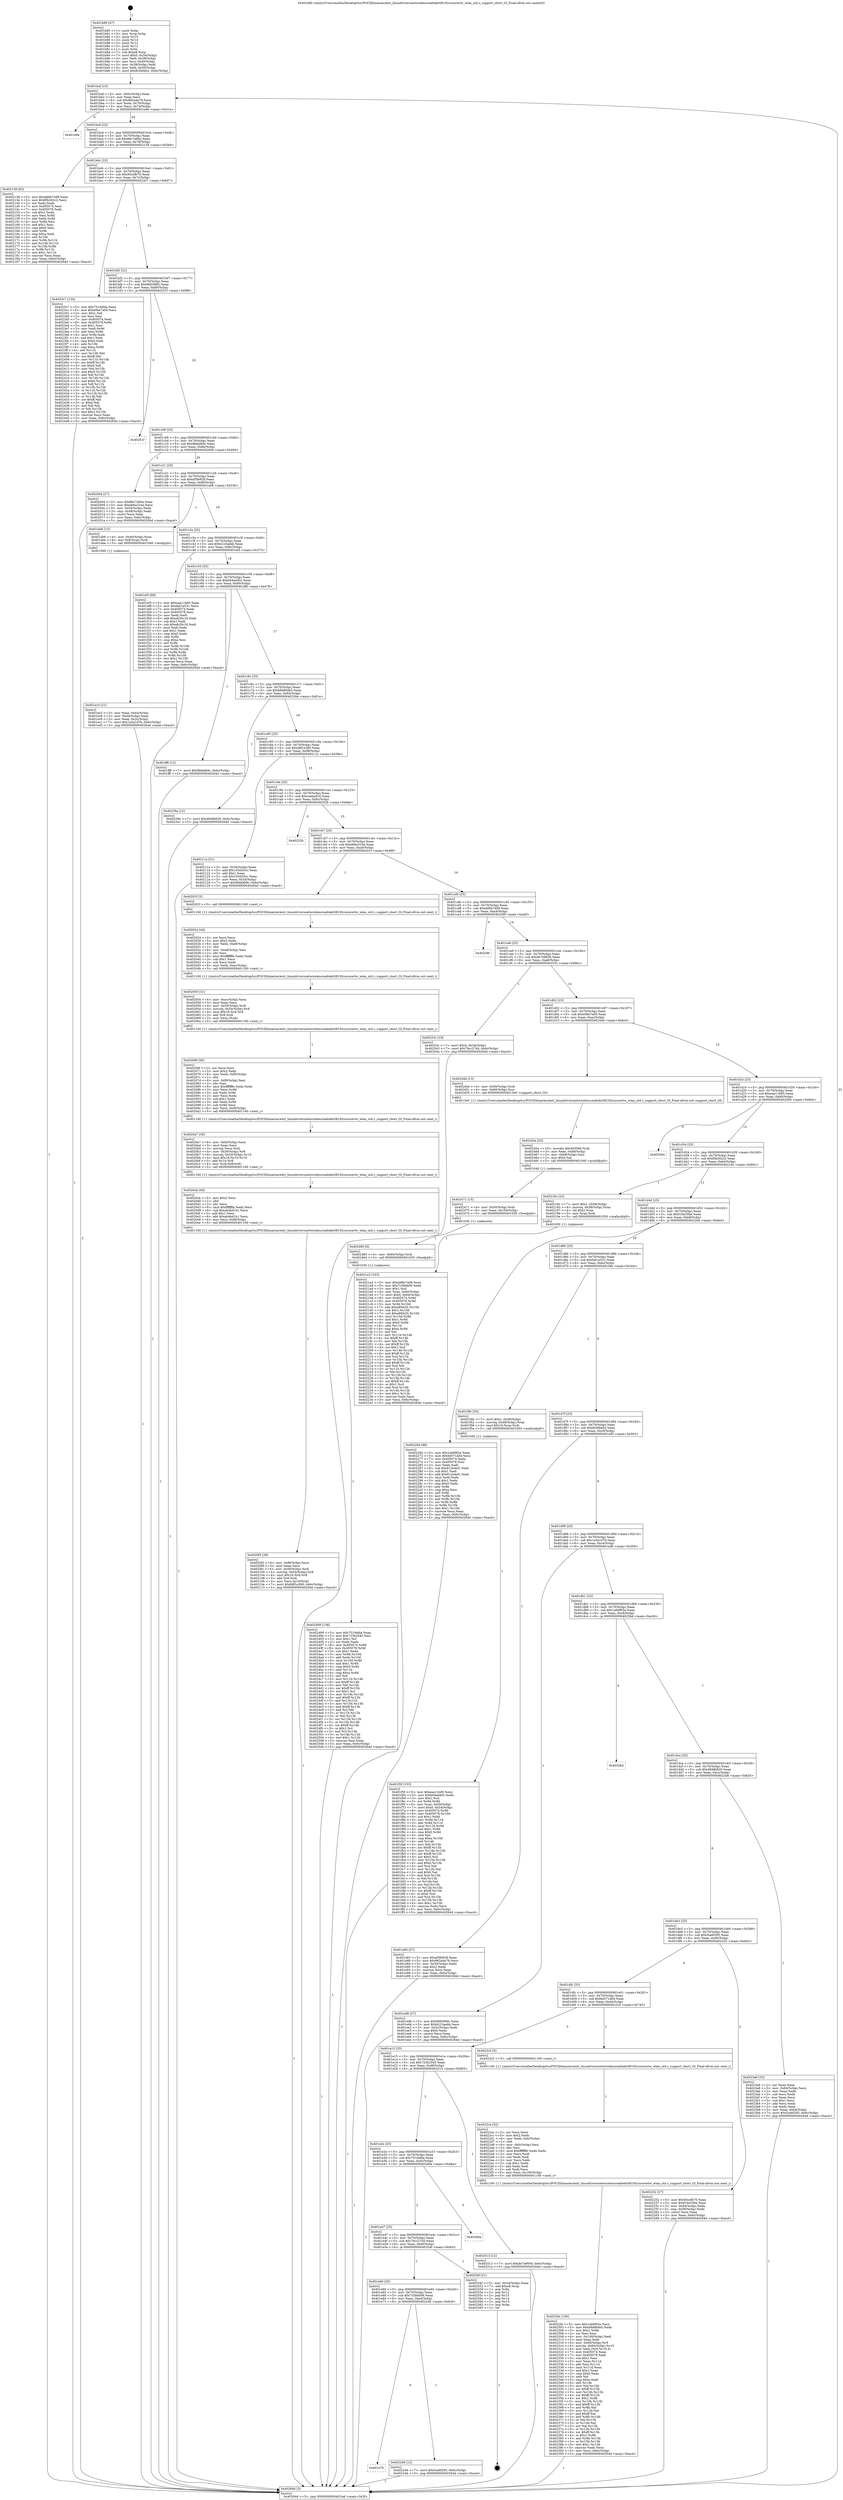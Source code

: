 digraph "0x401b80" {
  label = "0x401b80 (/mnt/c/Users/mathe/Desktop/tcc/POCII/binaries/extr_linuxdriversnetwirelessrealtekrtl8192cucorertw_wlan_util.c_support_short_GI_Final-ollvm.out::main(0))"
  labelloc = "t"
  node[shape=record]

  Entry [label="",width=0.3,height=0.3,shape=circle,fillcolor=black,style=filled]
  "0x401baf" [label="{
     0x401baf [23]\l
     | [instrs]\l
     &nbsp;&nbsp;0x401baf \<+3\>: mov -0x6c(%rbp),%eax\l
     &nbsp;&nbsp;0x401bb2 \<+2\>: mov %eax,%ecx\l
     &nbsp;&nbsp;0x401bb4 \<+6\>: sub $0x862a4a79,%ecx\l
     &nbsp;&nbsp;0x401bba \<+3\>: mov %eax,-0x70(%rbp)\l
     &nbsp;&nbsp;0x401bbd \<+3\>: mov %ecx,-0x74(%rbp)\l
     &nbsp;&nbsp;0x401bc0 \<+6\>: je 0000000000401e9e \<main+0x31e\>\l
  }"]
  "0x401e9e" [label="{
     0x401e9e\l
  }", style=dashed]
  "0x401bc6" [label="{
     0x401bc6 [22]\l
     | [instrs]\l
     &nbsp;&nbsp;0x401bc6 \<+5\>: jmp 0000000000401bcb \<main+0x4b\>\l
     &nbsp;&nbsp;0x401bcb \<+3\>: mov -0x70(%rbp),%eax\l
     &nbsp;&nbsp;0x401bce \<+5\>: sub $0x86c7a90a,%eax\l
     &nbsp;&nbsp;0x401bd3 \<+3\>: mov %eax,-0x78(%rbp)\l
     &nbsp;&nbsp;0x401bd6 \<+6\>: je 0000000000402139 \<main+0x5b9\>\l
  }"]
  Exit [label="",width=0.3,height=0.3,shape=circle,fillcolor=black,style=filled,peripheries=2]
  "0x402139" [label="{
     0x402139 [83]\l
     | [instrs]\l
     &nbsp;&nbsp;0x402139 \<+5\>: mov $0xdd9b74d9,%eax\l
     &nbsp;&nbsp;0x40213e \<+5\>: mov $0xf0b262c2,%ecx\l
     &nbsp;&nbsp;0x402143 \<+2\>: xor %edx,%edx\l
     &nbsp;&nbsp;0x402145 \<+7\>: mov 0x405074,%esi\l
     &nbsp;&nbsp;0x40214c \<+7\>: mov 0x405078,%edi\l
     &nbsp;&nbsp;0x402153 \<+3\>: sub $0x1,%edx\l
     &nbsp;&nbsp;0x402156 \<+3\>: mov %esi,%r8d\l
     &nbsp;&nbsp;0x402159 \<+3\>: add %edx,%r8d\l
     &nbsp;&nbsp;0x40215c \<+4\>: imul %r8d,%esi\l
     &nbsp;&nbsp;0x402160 \<+3\>: and $0x1,%esi\l
     &nbsp;&nbsp;0x402163 \<+3\>: cmp $0x0,%esi\l
     &nbsp;&nbsp;0x402166 \<+4\>: sete %r9b\l
     &nbsp;&nbsp;0x40216a \<+3\>: cmp $0xa,%edi\l
     &nbsp;&nbsp;0x40216d \<+4\>: setl %r10b\l
     &nbsp;&nbsp;0x402171 \<+3\>: mov %r9b,%r11b\l
     &nbsp;&nbsp;0x402174 \<+3\>: and %r10b,%r11b\l
     &nbsp;&nbsp;0x402177 \<+3\>: xor %r10b,%r9b\l
     &nbsp;&nbsp;0x40217a \<+3\>: or %r9b,%r11b\l
     &nbsp;&nbsp;0x40217d \<+4\>: test $0x1,%r11b\l
     &nbsp;&nbsp;0x402181 \<+3\>: cmovne %ecx,%eax\l
     &nbsp;&nbsp;0x402184 \<+3\>: mov %eax,-0x6c(%rbp)\l
     &nbsp;&nbsp;0x402187 \<+5\>: jmp 000000000040264d \<main+0xacd\>\l
  }"]
  "0x401bdc" [label="{
     0x401bdc [22]\l
     | [instrs]\l
     &nbsp;&nbsp;0x401bdc \<+5\>: jmp 0000000000401be1 \<main+0x61\>\l
     &nbsp;&nbsp;0x401be1 \<+3\>: mov -0x70(%rbp),%eax\l
     &nbsp;&nbsp;0x401be4 \<+5\>: sub $0x93cefb70,%eax\l
     &nbsp;&nbsp;0x401be9 \<+3\>: mov %eax,-0x7c(%rbp)\l
     &nbsp;&nbsp;0x401bec \<+6\>: je 00000000004023c7 \<main+0x847\>\l
  }"]
  "0x402489" [label="{
     0x402489 [138]\l
     | [instrs]\l
     &nbsp;&nbsp;0x402489 \<+5\>: mov $0x7510efda,%eax\l
     &nbsp;&nbsp;0x40248e \<+5\>: mov $0x723b2545,%esi\l
     &nbsp;&nbsp;0x402493 \<+2\>: mov $0x1,%cl\l
     &nbsp;&nbsp;0x402495 \<+2\>: xor %edx,%edx\l
     &nbsp;&nbsp;0x402497 \<+8\>: mov 0x405074,%r8d\l
     &nbsp;&nbsp;0x40249f \<+8\>: mov 0x405078,%r9d\l
     &nbsp;&nbsp;0x4024a7 \<+3\>: sub $0x1,%edx\l
     &nbsp;&nbsp;0x4024aa \<+3\>: mov %r8d,%r10d\l
     &nbsp;&nbsp;0x4024ad \<+3\>: add %edx,%r10d\l
     &nbsp;&nbsp;0x4024b0 \<+4\>: imul %r10d,%r8d\l
     &nbsp;&nbsp;0x4024b4 \<+4\>: and $0x1,%r8d\l
     &nbsp;&nbsp;0x4024b8 \<+4\>: cmp $0x0,%r8d\l
     &nbsp;&nbsp;0x4024bc \<+4\>: sete %r11b\l
     &nbsp;&nbsp;0x4024c0 \<+4\>: cmp $0xa,%r9d\l
     &nbsp;&nbsp;0x4024c4 \<+3\>: setl %bl\l
     &nbsp;&nbsp;0x4024c7 \<+3\>: mov %r11b,%r14b\l
     &nbsp;&nbsp;0x4024ca \<+4\>: xor $0xff,%r14b\l
     &nbsp;&nbsp;0x4024ce \<+3\>: mov %bl,%r15b\l
     &nbsp;&nbsp;0x4024d1 \<+4\>: xor $0xff,%r15b\l
     &nbsp;&nbsp;0x4024d5 \<+3\>: xor $0x1,%cl\l
     &nbsp;&nbsp;0x4024d8 \<+3\>: mov %r14b,%r12b\l
     &nbsp;&nbsp;0x4024db \<+4\>: and $0xff,%r12b\l
     &nbsp;&nbsp;0x4024df \<+3\>: and %cl,%r11b\l
     &nbsp;&nbsp;0x4024e2 \<+3\>: mov %r15b,%r13b\l
     &nbsp;&nbsp;0x4024e5 \<+4\>: and $0xff,%r13b\l
     &nbsp;&nbsp;0x4024e9 \<+2\>: and %cl,%bl\l
     &nbsp;&nbsp;0x4024eb \<+3\>: or %r11b,%r12b\l
     &nbsp;&nbsp;0x4024ee \<+3\>: or %bl,%r13b\l
     &nbsp;&nbsp;0x4024f1 \<+3\>: xor %r13b,%r12b\l
     &nbsp;&nbsp;0x4024f4 \<+3\>: or %r15b,%r14b\l
     &nbsp;&nbsp;0x4024f7 \<+4\>: xor $0xff,%r14b\l
     &nbsp;&nbsp;0x4024fb \<+3\>: or $0x1,%cl\l
     &nbsp;&nbsp;0x4024fe \<+3\>: and %cl,%r14b\l
     &nbsp;&nbsp;0x402501 \<+3\>: or %r14b,%r12b\l
     &nbsp;&nbsp;0x402504 \<+4\>: test $0x1,%r12b\l
     &nbsp;&nbsp;0x402508 \<+3\>: cmovne %esi,%eax\l
     &nbsp;&nbsp;0x40250b \<+3\>: mov %eax,-0x6c(%rbp)\l
     &nbsp;&nbsp;0x40250e \<+5\>: jmp 000000000040264d \<main+0xacd\>\l
  }"]
  "0x4023c7" [label="{
     0x4023c7 [134]\l
     | [instrs]\l
     &nbsp;&nbsp;0x4023c7 \<+5\>: mov $0x7510efda,%eax\l
     &nbsp;&nbsp;0x4023cc \<+5\>: mov $0xe0be7a00,%ecx\l
     &nbsp;&nbsp;0x4023d1 \<+2\>: mov $0x1,%dl\l
     &nbsp;&nbsp;0x4023d3 \<+2\>: xor %esi,%esi\l
     &nbsp;&nbsp;0x4023d5 \<+7\>: mov 0x405074,%edi\l
     &nbsp;&nbsp;0x4023dc \<+8\>: mov 0x405078,%r8d\l
     &nbsp;&nbsp;0x4023e4 \<+3\>: sub $0x1,%esi\l
     &nbsp;&nbsp;0x4023e7 \<+3\>: mov %edi,%r9d\l
     &nbsp;&nbsp;0x4023ea \<+3\>: add %esi,%r9d\l
     &nbsp;&nbsp;0x4023ed \<+4\>: imul %r9d,%edi\l
     &nbsp;&nbsp;0x4023f1 \<+3\>: and $0x1,%edi\l
     &nbsp;&nbsp;0x4023f4 \<+3\>: cmp $0x0,%edi\l
     &nbsp;&nbsp;0x4023f7 \<+4\>: sete %r10b\l
     &nbsp;&nbsp;0x4023fb \<+4\>: cmp $0xa,%r8d\l
     &nbsp;&nbsp;0x4023ff \<+4\>: setl %r11b\l
     &nbsp;&nbsp;0x402403 \<+3\>: mov %r10b,%bl\l
     &nbsp;&nbsp;0x402406 \<+3\>: xor $0xff,%bl\l
     &nbsp;&nbsp;0x402409 \<+3\>: mov %r11b,%r14b\l
     &nbsp;&nbsp;0x40240c \<+4\>: xor $0xff,%r14b\l
     &nbsp;&nbsp;0x402410 \<+3\>: xor $0x0,%dl\l
     &nbsp;&nbsp;0x402413 \<+3\>: mov %bl,%r15b\l
     &nbsp;&nbsp;0x402416 \<+4\>: and $0x0,%r15b\l
     &nbsp;&nbsp;0x40241a \<+3\>: and %dl,%r10b\l
     &nbsp;&nbsp;0x40241d \<+3\>: mov %r14b,%r12b\l
     &nbsp;&nbsp;0x402420 \<+4\>: and $0x0,%r12b\l
     &nbsp;&nbsp;0x402424 \<+3\>: and %dl,%r11b\l
     &nbsp;&nbsp;0x402427 \<+3\>: or %r10b,%r15b\l
     &nbsp;&nbsp;0x40242a \<+3\>: or %r11b,%r12b\l
     &nbsp;&nbsp;0x40242d \<+3\>: xor %r12b,%r15b\l
     &nbsp;&nbsp;0x402430 \<+3\>: or %r14b,%bl\l
     &nbsp;&nbsp;0x402433 \<+3\>: xor $0xff,%bl\l
     &nbsp;&nbsp;0x402436 \<+3\>: or $0x0,%dl\l
     &nbsp;&nbsp;0x402439 \<+2\>: and %dl,%bl\l
     &nbsp;&nbsp;0x40243b \<+3\>: or %bl,%r15b\l
     &nbsp;&nbsp;0x40243e \<+4\>: test $0x1,%r15b\l
     &nbsp;&nbsp;0x402442 \<+3\>: cmovne %ecx,%eax\l
     &nbsp;&nbsp;0x402445 \<+3\>: mov %eax,-0x6c(%rbp)\l
     &nbsp;&nbsp;0x402448 \<+5\>: jmp 000000000040264d \<main+0xacd\>\l
  }"]
  "0x401bf2" [label="{
     0x401bf2 [22]\l
     | [instrs]\l
     &nbsp;&nbsp;0x401bf2 \<+5\>: jmp 0000000000401bf7 \<main+0x77\>\l
     &nbsp;&nbsp;0x401bf7 \<+3\>: mov -0x70(%rbp),%eax\l
     &nbsp;&nbsp;0x401bfa \<+5\>: sub $0x966396fc,%eax\l
     &nbsp;&nbsp;0x401bff \<+3\>: mov %eax,-0x80(%rbp)\l
     &nbsp;&nbsp;0x401c02 \<+6\>: je 000000000040251f \<main+0x99f\>\l
  }"]
  "0x402480" [label="{
     0x402480 [9]\l
     | [instrs]\l
     &nbsp;&nbsp;0x402480 \<+4\>: mov -0x60(%rbp),%rdi\l
     &nbsp;&nbsp;0x402484 \<+5\>: call 0000000000401030 \<free@plt\>\l
     | [calls]\l
     &nbsp;&nbsp;0x401030 \{1\} (unknown)\l
  }"]
  "0x40251f" [label="{
     0x40251f\l
  }", style=dashed]
  "0x401c08" [label="{
     0x401c08 [25]\l
     | [instrs]\l
     &nbsp;&nbsp;0x401c08 \<+5\>: jmp 0000000000401c0d \<main+0x8d\>\l
     &nbsp;&nbsp;0x401c0d \<+3\>: mov -0x70(%rbp),%eax\l
     &nbsp;&nbsp;0x401c10 \<+5\>: sub $0x9bfadb9c,%eax\l
     &nbsp;&nbsp;0x401c15 \<+6\>: mov %eax,-0x84(%rbp)\l
     &nbsp;&nbsp;0x401c1b \<+6\>: je 0000000000402004 \<main+0x484\>\l
  }"]
  "0x402471" [label="{
     0x402471 [15]\l
     | [instrs]\l
     &nbsp;&nbsp;0x402471 \<+4\>: mov -0x50(%rbp),%rdi\l
     &nbsp;&nbsp;0x402475 \<+6\>: mov %eax,-0x104(%rbp)\l
     &nbsp;&nbsp;0x40247b \<+5\>: call 0000000000401030 \<free@plt\>\l
     | [calls]\l
     &nbsp;&nbsp;0x401030 \{1\} (unknown)\l
  }"]
  "0x402004" [label="{
     0x402004 [27]\l
     | [instrs]\l
     &nbsp;&nbsp;0x402004 \<+5\>: mov $0x86c7a90a,%eax\l
     &nbsp;&nbsp;0x402009 \<+5\>: mov $0xdb6a316a,%ecx\l
     &nbsp;&nbsp;0x40200e \<+3\>: mov -0x54(%rbp),%edx\l
     &nbsp;&nbsp;0x402011 \<+3\>: cmp -0x48(%rbp),%edx\l
     &nbsp;&nbsp;0x402014 \<+3\>: cmovl %ecx,%eax\l
     &nbsp;&nbsp;0x402017 \<+3\>: mov %eax,-0x6c(%rbp)\l
     &nbsp;&nbsp;0x40201a \<+5\>: jmp 000000000040264d \<main+0xacd\>\l
  }"]
  "0x401c21" [label="{
     0x401c21 [25]\l
     | [instrs]\l
     &nbsp;&nbsp;0x401c21 \<+5\>: jmp 0000000000401c26 \<main+0xa6\>\l
     &nbsp;&nbsp;0x401c26 \<+3\>: mov -0x70(%rbp),%eax\l
     &nbsp;&nbsp;0x401c29 \<+5\>: sub $0xaf3fe928,%eax\l
     &nbsp;&nbsp;0x401c2e \<+6\>: mov %eax,-0x88(%rbp)\l
     &nbsp;&nbsp;0x401c34 \<+6\>: je 0000000000401eb6 \<main+0x336\>\l
  }"]
  "0x40245a" [label="{
     0x40245a [23]\l
     | [instrs]\l
     &nbsp;&nbsp;0x40245a \<+10\>: movabs $0x4030b6,%rdi\l
     &nbsp;&nbsp;0x402464 \<+3\>: mov %eax,-0x68(%rbp)\l
     &nbsp;&nbsp;0x402467 \<+3\>: mov -0x68(%rbp),%esi\l
     &nbsp;&nbsp;0x40246a \<+2\>: mov $0x0,%al\l
     &nbsp;&nbsp;0x40246c \<+5\>: call 0000000000401040 \<printf@plt\>\l
     | [calls]\l
     &nbsp;&nbsp;0x401040 \{1\} (unknown)\l
  }"]
  "0x401eb6" [label="{
     0x401eb6 [13]\l
     | [instrs]\l
     &nbsp;&nbsp;0x401eb6 \<+4\>: mov -0x40(%rbp),%rax\l
     &nbsp;&nbsp;0x401eba \<+4\>: mov 0x8(%rax),%rdi\l
     &nbsp;&nbsp;0x401ebe \<+5\>: call 0000000000401060 \<atoi@plt\>\l
     | [calls]\l
     &nbsp;&nbsp;0x401060 \{1\} (unknown)\l
  }"]
  "0x401c3a" [label="{
     0x401c3a [25]\l
     | [instrs]\l
     &nbsp;&nbsp;0x401c3a \<+5\>: jmp 0000000000401c3f \<main+0xbf\>\l
     &nbsp;&nbsp;0x401c3f \<+3\>: mov -0x70(%rbp),%eax\l
     &nbsp;&nbsp;0x401c42 \<+5\>: sub $0xb223aebb,%eax\l
     &nbsp;&nbsp;0x401c47 \<+6\>: mov %eax,-0x8c(%rbp)\l
     &nbsp;&nbsp;0x401c4d \<+6\>: je 0000000000401ef3 \<main+0x373\>\l
  }"]
  "0x4022fe" [label="{
     0x4022fe [156]\l
     | [instrs]\l
     &nbsp;&nbsp;0x4022fe \<+5\>: mov $0x1ab6f92e,%ecx\l
     &nbsp;&nbsp;0x402303 \<+5\>: mov $0xb8d89de5,%edx\l
     &nbsp;&nbsp;0x402308 \<+3\>: mov $0x1,%r8b\l
     &nbsp;&nbsp;0x40230b \<+2\>: xor %esi,%esi\l
     &nbsp;&nbsp;0x40230d \<+6\>: mov -0x100(%rbp),%edi\l
     &nbsp;&nbsp;0x402313 \<+3\>: imul %eax,%edi\l
     &nbsp;&nbsp;0x402316 \<+4\>: mov -0x60(%rbp),%r9\l
     &nbsp;&nbsp;0x40231a \<+4\>: movslq -0x64(%rbp),%r10\l
     &nbsp;&nbsp;0x40231e \<+4\>: mov %edi,(%r9,%r10,4)\l
     &nbsp;&nbsp;0x402322 \<+7\>: mov 0x405074,%eax\l
     &nbsp;&nbsp;0x402329 \<+7\>: mov 0x405078,%edi\l
     &nbsp;&nbsp;0x402330 \<+3\>: sub $0x1,%esi\l
     &nbsp;&nbsp;0x402333 \<+3\>: mov %eax,%r11d\l
     &nbsp;&nbsp;0x402336 \<+3\>: add %esi,%r11d\l
     &nbsp;&nbsp;0x402339 \<+4\>: imul %r11d,%eax\l
     &nbsp;&nbsp;0x40233d \<+3\>: and $0x1,%eax\l
     &nbsp;&nbsp;0x402340 \<+3\>: cmp $0x0,%eax\l
     &nbsp;&nbsp;0x402343 \<+3\>: sete %bl\l
     &nbsp;&nbsp;0x402346 \<+3\>: cmp $0xa,%edi\l
     &nbsp;&nbsp;0x402349 \<+4\>: setl %r14b\l
     &nbsp;&nbsp;0x40234d \<+3\>: mov %bl,%r15b\l
     &nbsp;&nbsp;0x402350 \<+4\>: xor $0xff,%r15b\l
     &nbsp;&nbsp;0x402354 \<+3\>: mov %r14b,%r12b\l
     &nbsp;&nbsp;0x402357 \<+4\>: xor $0xff,%r12b\l
     &nbsp;&nbsp;0x40235b \<+4\>: xor $0x1,%r8b\l
     &nbsp;&nbsp;0x40235f \<+3\>: mov %r15b,%r13b\l
     &nbsp;&nbsp;0x402362 \<+4\>: and $0xff,%r13b\l
     &nbsp;&nbsp;0x402366 \<+3\>: and %r8b,%bl\l
     &nbsp;&nbsp;0x402369 \<+3\>: mov %r12b,%al\l
     &nbsp;&nbsp;0x40236c \<+2\>: and $0xff,%al\l
     &nbsp;&nbsp;0x40236e \<+3\>: and %r8b,%r14b\l
     &nbsp;&nbsp;0x402371 \<+3\>: or %bl,%r13b\l
     &nbsp;&nbsp;0x402374 \<+3\>: or %r14b,%al\l
     &nbsp;&nbsp;0x402377 \<+3\>: xor %al,%r13b\l
     &nbsp;&nbsp;0x40237a \<+3\>: or %r12b,%r15b\l
     &nbsp;&nbsp;0x40237d \<+4\>: xor $0xff,%r15b\l
     &nbsp;&nbsp;0x402381 \<+4\>: or $0x1,%r8b\l
     &nbsp;&nbsp;0x402385 \<+3\>: and %r8b,%r15b\l
     &nbsp;&nbsp;0x402388 \<+3\>: or %r15b,%r13b\l
     &nbsp;&nbsp;0x40238b \<+4\>: test $0x1,%r13b\l
     &nbsp;&nbsp;0x40238f \<+3\>: cmovne %edx,%ecx\l
     &nbsp;&nbsp;0x402392 \<+3\>: mov %ecx,-0x6c(%rbp)\l
     &nbsp;&nbsp;0x402395 \<+5\>: jmp 000000000040264d \<main+0xacd\>\l
  }"]
  "0x401ef3" [label="{
     0x401ef3 [88]\l
     | [instrs]\l
     &nbsp;&nbsp;0x401ef3 \<+5\>: mov $0xeaa11b85,%eax\l
     &nbsp;&nbsp;0x401ef8 \<+5\>: mov $0xfab1a531,%ecx\l
     &nbsp;&nbsp;0x401efd \<+7\>: mov 0x405074,%edx\l
     &nbsp;&nbsp;0x401f04 \<+7\>: mov 0x405078,%esi\l
     &nbsp;&nbsp;0x401f0b \<+2\>: mov %edx,%edi\l
     &nbsp;&nbsp;0x401f0d \<+6\>: add $0xeb20c18,%edi\l
     &nbsp;&nbsp;0x401f13 \<+3\>: sub $0x1,%edi\l
     &nbsp;&nbsp;0x401f16 \<+6\>: sub $0xeb20c18,%edi\l
     &nbsp;&nbsp;0x401f1c \<+3\>: imul %edi,%edx\l
     &nbsp;&nbsp;0x401f1f \<+3\>: and $0x1,%edx\l
     &nbsp;&nbsp;0x401f22 \<+3\>: cmp $0x0,%edx\l
     &nbsp;&nbsp;0x401f25 \<+4\>: sete %r8b\l
     &nbsp;&nbsp;0x401f29 \<+3\>: cmp $0xa,%esi\l
     &nbsp;&nbsp;0x401f2c \<+4\>: setl %r9b\l
     &nbsp;&nbsp;0x401f30 \<+3\>: mov %r8b,%r10b\l
     &nbsp;&nbsp;0x401f33 \<+3\>: and %r9b,%r10b\l
     &nbsp;&nbsp;0x401f36 \<+3\>: xor %r9b,%r8b\l
     &nbsp;&nbsp;0x401f39 \<+3\>: or %r8b,%r10b\l
     &nbsp;&nbsp;0x401f3c \<+4\>: test $0x1,%r10b\l
     &nbsp;&nbsp;0x401f40 \<+3\>: cmovne %ecx,%eax\l
     &nbsp;&nbsp;0x401f43 \<+3\>: mov %eax,-0x6c(%rbp)\l
     &nbsp;&nbsp;0x401f46 \<+5\>: jmp 000000000040264d \<main+0xacd\>\l
  }"]
  "0x401c53" [label="{
     0x401c53 [25]\l
     | [instrs]\l
     &nbsp;&nbsp;0x401c53 \<+5\>: jmp 0000000000401c58 \<main+0xd8\>\l
     &nbsp;&nbsp;0x401c58 \<+3\>: mov -0x70(%rbp),%eax\l
     &nbsp;&nbsp;0x401c5b \<+5\>: sub $0xb64ad40c,%eax\l
     &nbsp;&nbsp;0x401c60 \<+6\>: mov %eax,-0x90(%rbp)\l
     &nbsp;&nbsp;0x401c66 \<+6\>: je 0000000000401ff8 \<main+0x478\>\l
  }"]
  "0x4022ca" [label="{
     0x4022ca [52]\l
     | [instrs]\l
     &nbsp;&nbsp;0x4022ca \<+2\>: xor %ecx,%ecx\l
     &nbsp;&nbsp;0x4022cc \<+5\>: mov $0x2,%edx\l
     &nbsp;&nbsp;0x4022d1 \<+6\>: mov %edx,-0xfc(%rbp)\l
     &nbsp;&nbsp;0x4022d7 \<+1\>: cltd\l
     &nbsp;&nbsp;0x4022d8 \<+6\>: mov -0xfc(%rbp),%esi\l
     &nbsp;&nbsp;0x4022de \<+2\>: idiv %esi\l
     &nbsp;&nbsp;0x4022e0 \<+6\>: imul $0xfffffffe,%edx,%edx\l
     &nbsp;&nbsp;0x4022e6 \<+2\>: mov %ecx,%edi\l
     &nbsp;&nbsp;0x4022e8 \<+2\>: sub %edx,%edi\l
     &nbsp;&nbsp;0x4022ea \<+2\>: mov %ecx,%edx\l
     &nbsp;&nbsp;0x4022ec \<+3\>: sub $0x1,%edx\l
     &nbsp;&nbsp;0x4022ef \<+2\>: add %edx,%edi\l
     &nbsp;&nbsp;0x4022f1 \<+2\>: sub %edi,%ecx\l
     &nbsp;&nbsp;0x4022f3 \<+6\>: mov %ecx,-0x100(%rbp)\l
     &nbsp;&nbsp;0x4022f9 \<+5\>: call 0000000000401160 \<next_i\>\l
     | [calls]\l
     &nbsp;&nbsp;0x401160 \{1\} (/mnt/c/Users/mathe/Desktop/tcc/POCII/binaries/extr_linuxdriversnetwirelessrealtekrtl8192cucorertw_wlan_util.c_support_short_GI_Final-ollvm.out::next_i)\l
  }"]
  "0x401ff8" [label="{
     0x401ff8 [12]\l
     | [instrs]\l
     &nbsp;&nbsp;0x401ff8 \<+7\>: movl $0x9bfadb9c,-0x6c(%rbp)\l
     &nbsp;&nbsp;0x401fff \<+5\>: jmp 000000000040264d \<main+0xacd\>\l
  }"]
  "0x401c6c" [label="{
     0x401c6c [25]\l
     | [instrs]\l
     &nbsp;&nbsp;0x401c6c \<+5\>: jmp 0000000000401c71 \<main+0xf1\>\l
     &nbsp;&nbsp;0x401c71 \<+3\>: mov -0x70(%rbp),%eax\l
     &nbsp;&nbsp;0x401c74 \<+5\>: sub $0xb8d89de5,%eax\l
     &nbsp;&nbsp;0x401c79 \<+6\>: mov %eax,-0x94(%rbp)\l
     &nbsp;&nbsp;0x401c7f \<+6\>: je 000000000040239a \<main+0x81a\>\l
  }"]
  "0x401e79" [label="{
     0x401e79\l
  }", style=dashed]
  "0x40239a" [label="{
     0x40239a [12]\l
     | [instrs]\l
     &nbsp;&nbsp;0x40239a \<+7\>: movl $0x4848b620,-0x6c(%rbp)\l
     &nbsp;&nbsp;0x4023a1 \<+5\>: jmp 000000000040264d \<main+0xacd\>\l
  }"]
  "0x401c85" [label="{
     0x401c85 [25]\l
     | [instrs]\l
     &nbsp;&nbsp;0x401c85 \<+5\>: jmp 0000000000401c8a \<main+0x10a\>\l
     &nbsp;&nbsp;0x401c8a \<+3\>: mov -0x70(%rbp),%eax\l
     &nbsp;&nbsp;0x401c8d \<+5\>: sub $0xb8f1e380,%eax\l
     &nbsp;&nbsp;0x401c92 \<+6\>: mov %eax,-0x98(%rbp)\l
     &nbsp;&nbsp;0x401c98 \<+6\>: je 000000000040211a \<main+0x59a\>\l
  }"]
  "0x402246" [label="{
     0x402246 [12]\l
     | [instrs]\l
     &nbsp;&nbsp;0x402246 \<+7\>: movl $0x5ca6f295,-0x6c(%rbp)\l
     &nbsp;&nbsp;0x40224d \<+5\>: jmp 000000000040264d \<main+0xacd\>\l
  }"]
  "0x40211a" [label="{
     0x40211a [31]\l
     | [instrs]\l
     &nbsp;&nbsp;0x40211a \<+3\>: mov -0x54(%rbp),%eax\l
     &nbsp;&nbsp;0x40211d \<+5\>: add $0x103d20cc,%eax\l
     &nbsp;&nbsp;0x402122 \<+3\>: add $0x1,%eax\l
     &nbsp;&nbsp;0x402125 \<+5\>: sub $0x103d20cc,%eax\l
     &nbsp;&nbsp;0x40212a \<+3\>: mov %eax,-0x54(%rbp)\l
     &nbsp;&nbsp;0x40212d \<+7\>: movl $0x9bfadb9c,-0x6c(%rbp)\l
     &nbsp;&nbsp;0x402134 \<+5\>: jmp 000000000040264d \<main+0xacd\>\l
  }"]
  "0x401c9e" [label="{
     0x401c9e [25]\l
     | [instrs]\l
     &nbsp;&nbsp;0x401c9e \<+5\>: jmp 0000000000401ca3 \<main+0x123\>\l
     &nbsp;&nbsp;0x401ca3 \<+3\>: mov -0x70(%rbp),%eax\l
     &nbsp;&nbsp;0x401ca6 \<+5\>: sub $0xceebad16,%eax\l
     &nbsp;&nbsp;0x401cab \<+6\>: mov %eax,-0x9c(%rbp)\l
     &nbsp;&nbsp;0x401cb1 \<+6\>: je 000000000040252b \<main+0x9ab\>\l
  }"]
  "0x401e60" [label="{
     0x401e60 [25]\l
     | [instrs]\l
     &nbsp;&nbsp;0x401e60 \<+5\>: jmp 0000000000401e65 \<main+0x2e5\>\l
     &nbsp;&nbsp;0x401e65 \<+3\>: mov -0x70(%rbp),%eax\l
     &nbsp;&nbsp;0x401e68 \<+5\>: sub $0x7c3b6b06,%eax\l
     &nbsp;&nbsp;0x401e6d \<+6\>: mov %eax,-0xe4(%rbp)\l
     &nbsp;&nbsp;0x401e73 \<+6\>: je 0000000000402246 \<main+0x6c6\>\l
  }"]
  "0x40252b" [label="{
     0x40252b\l
  }", style=dashed]
  "0x401cb7" [label="{
     0x401cb7 [25]\l
     | [instrs]\l
     &nbsp;&nbsp;0x401cb7 \<+5\>: jmp 0000000000401cbc \<main+0x13c\>\l
     &nbsp;&nbsp;0x401cbc \<+3\>: mov -0x70(%rbp),%eax\l
     &nbsp;&nbsp;0x401cbf \<+5\>: sub $0xdb6a316a,%eax\l
     &nbsp;&nbsp;0x401cc4 \<+6\>: mov %eax,-0xa0(%rbp)\l
     &nbsp;&nbsp;0x401cca \<+6\>: je 000000000040201f \<main+0x49f\>\l
  }"]
  "0x40254f" [label="{
     0x40254f [21]\l
     | [instrs]\l
     &nbsp;&nbsp;0x40254f \<+3\>: mov -0x34(%rbp),%eax\l
     &nbsp;&nbsp;0x402552 \<+7\>: add $0xe8,%rsp\l
     &nbsp;&nbsp;0x402559 \<+1\>: pop %rbx\l
     &nbsp;&nbsp;0x40255a \<+2\>: pop %r12\l
     &nbsp;&nbsp;0x40255c \<+2\>: pop %r13\l
     &nbsp;&nbsp;0x40255e \<+2\>: pop %r14\l
     &nbsp;&nbsp;0x402560 \<+2\>: pop %r15\l
     &nbsp;&nbsp;0x402562 \<+1\>: pop %rbp\l
     &nbsp;&nbsp;0x402563 \<+1\>: ret\l
  }"]
  "0x40201f" [label="{
     0x40201f [5]\l
     | [instrs]\l
     &nbsp;&nbsp;0x40201f \<+5\>: call 0000000000401160 \<next_i\>\l
     | [calls]\l
     &nbsp;&nbsp;0x401160 \{1\} (/mnt/c/Users/mathe/Desktop/tcc/POCII/binaries/extr_linuxdriversnetwirelessrealtekrtl8192cucorertw_wlan_util.c_support_short_GI_Final-ollvm.out::next_i)\l
  }"]
  "0x401cd0" [label="{
     0x401cd0 [25]\l
     | [instrs]\l
     &nbsp;&nbsp;0x401cd0 \<+5\>: jmp 0000000000401cd5 \<main+0x155\>\l
     &nbsp;&nbsp;0x401cd5 \<+3\>: mov -0x70(%rbp),%eax\l
     &nbsp;&nbsp;0x401cd8 \<+5\>: sub $0xdd9b74d9,%eax\l
     &nbsp;&nbsp;0x401cdd \<+6\>: mov %eax,-0xa4(%rbp)\l
     &nbsp;&nbsp;0x401ce3 \<+6\>: je 000000000040258f \<main+0xa0f\>\l
  }"]
  "0x401e47" [label="{
     0x401e47 [25]\l
     | [instrs]\l
     &nbsp;&nbsp;0x401e47 \<+5\>: jmp 0000000000401e4c \<main+0x2cc\>\l
     &nbsp;&nbsp;0x401e4c \<+3\>: mov -0x70(%rbp),%eax\l
     &nbsp;&nbsp;0x401e4f \<+5\>: sub $0x79cc27d4,%eax\l
     &nbsp;&nbsp;0x401e54 \<+6\>: mov %eax,-0xe0(%rbp)\l
     &nbsp;&nbsp;0x401e5a \<+6\>: je 000000000040254f \<main+0x9cf\>\l
  }"]
  "0x40258f" [label="{
     0x40258f\l
  }", style=dashed]
  "0x401ce9" [label="{
     0x401ce9 [25]\l
     | [instrs]\l
     &nbsp;&nbsp;0x401ce9 \<+5\>: jmp 0000000000401cee \<main+0x16e\>\l
     &nbsp;&nbsp;0x401cee \<+3\>: mov -0x70(%rbp),%eax\l
     &nbsp;&nbsp;0x401cf1 \<+5\>: sub $0xde7e9936,%eax\l
     &nbsp;&nbsp;0x401cf6 \<+6\>: mov %eax,-0xa8(%rbp)\l
     &nbsp;&nbsp;0x401cfc \<+6\>: je 000000000040253c \<main+0x9bc\>\l
  }"]
  "0x40260a" [label="{
     0x40260a\l
  }", style=dashed]
  "0x40253c" [label="{
     0x40253c [19]\l
     | [instrs]\l
     &nbsp;&nbsp;0x40253c \<+7\>: movl $0x0,-0x34(%rbp)\l
     &nbsp;&nbsp;0x402543 \<+7\>: movl $0x79cc27d4,-0x6c(%rbp)\l
     &nbsp;&nbsp;0x40254a \<+5\>: jmp 000000000040264d \<main+0xacd\>\l
  }"]
  "0x401d02" [label="{
     0x401d02 [25]\l
     | [instrs]\l
     &nbsp;&nbsp;0x401d02 \<+5\>: jmp 0000000000401d07 \<main+0x187\>\l
     &nbsp;&nbsp;0x401d07 \<+3\>: mov -0x70(%rbp),%eax\l
     &nbsp;&nbsp;0x401d0a \<+5\>: sub $0xe0be7a00,%eax\l
     &nbsp;&nbsp;0x401d0f \<+6\>: mov %eax,-0xac(%rbp)\l
     &nbsp;&nbsp;0x401d15 \<+6\>: je 000000000040244d \<main+0x8cd\>\l
  }"]
  "0x401e2e" [label="{
     0x401e2e [25]\l
     | [instrs]\l
     &nbsp;&nbsp;0x401e2e \<+5\>: jmp 0000000000401e33 \<main+0x2b3\>\l
     &nbsp;&nbsp;0x401e33 \<+3\>: mov -0x70(%rbp),%eax\l
     &nbsp;&nbsp;0x401e36 \<+5\>: sub $0x7510efda,%eax\l
     &nbsp;&nbsp;0x401e3b \<+6\>: mov %eax,-0xdc(%rbp)\l
     &nbsp;&nbsp;0x401e41 \<+6\>: je 000000000040260a \<main+0xa8a\>\l
  }"]
  "0x40244d" [label="{
     0x40244d [13]\l
     | [instrs]\l
     &nbsp;&nbsp;0x40244d \<+4\>: mov -0x50(%rbp),%rdi\l
     &nbsp;&nbsp;0x402451 \<+4\>: mov -0x60(%rbp),%rsi\l
     &nbsp;&nbsp;0x402455 \<+5\>: call 00000000004013e0 \<support_short_GI\>\l
     | [calls]\l
     &nbsp;&nbsp;0x4013e0 \{1\} (/mnt/c/Users/mathe/Desktop/tcc/POCII/binaries/extr_linuxdriversnetwirelessrealtekrtl8192cucorertw_wlan_util.c_support_short_GI_Final-ollvm.out::support_short_GI)\l
  }"]
  "0x401d1b" [label="{
     0x401d1b [25]\l
     | [instrs]\l
     &nbsp;&nbsp;0x401d1b \<+5\>: jmp 0000000000401d20 \<main+0x1a0\>\l
     &nbsp;&nbsp;0x401d20 \<+3\>: mov -0x70(%rbp),%eax\l
     &nbsp;&nbsp;0x401d23 \<+5\>: sub $0xeaa11b85,%eax\l
     &nbsp;&nbsp;0x401d28 \<+6\>: mov %eax,-0xb0(%rbp)\l
     &nbsp;&nbsp;0x401d2e \<+6\>: je 0000000000402564 \<main+0x9e4\>\l
  }"]
  "0x402513" [label="{
     0x402513 [12]\l
     | [instrs]\l
     &nbsp;&nbsp;0x402513 \<+7\>: movl $0xde7e9936,-0x6c(%rbp)\l
     &nbsp;&nbsp;0x40251a \<+5\>: jmp 000000000040264d \<main+0xacd\>\l
  }"]
  "0x402564" [label="{
     0x402564\l
  }", style=dashed]
  "0x401d34" [label="{
     0x401d34 [25]\l
     | [instrs]\l
     &nbsp;&nbsp;0x401d34 \<+5\>: jmp 0000000000401d39 \<main+0x1b9\>\l
     &nbsp;&nbsp;0x401d39 \<+3\>: mov -0x70(%rbp),%eax\l
     &nbsp;&nbsp;0x401d3c \<+5\>: sub $0xf0b262c2,%eax\l
     &nbsp;&nbsp;0x401d41 \<+6\>: mov %eax,-0xb4(%rbp)\l
     &nbsp;&nbsp;0x401d47 \<+6\>: je 000000000040218c \<main+0x60c\>\l
  }"]
  "0x401e15" [label="{
     0x401e15 [25]\l
     | [instrs]\l
     &nbsp;&nbsp;0x401e15 \<+5\>: jmp 0000000000401e1a \<main+0x29a\>\l
     &nbsp;&nbsp;0x401e1a \<+3\>: mov -0x70(%rbp),%eax\l
     &nbsp;&nbsp;0x401e1d \<+5\>: sub $0x723b2545,%eax\l
     &nbsp;&nbsp;0x401e22 \<+6\>: mov %eax,-0xd8(%rbp)\l
     &nbsp;&nbsp;0x401e28 \<+6\>: je 0000000000402513 \<main+0x993\>\l
  }"]
  "0x40218c" [label="{
     0x40218c [23]\l
     | [instrs]\l
     &nbsp;&nbsp;0x40218c \<+7\>: movl $0x1,-0x58(%rbp)\l
     &nbsp;&nbsp;0x402193 \<+4\>: movslq -0x58(%rbp),%rax\l
     &nbsp;&nbsp;0x402197 \<+4\>: shl $0x2,%rax\l
     &nbsp;&nbsp;0x40219b \<+3\>: mov %rax,%rdi\l
     &nbsp;&nbsp;0x40219e \<+5\>: call 0000000000401050 \<malloc@plt\>\l
     | [calls]\l
     &nbsp;&nbsp;0x401050 \{1\} (unknown)\l
  }"]
  "0x401d4d" [label="{
     0x401d4d [25]\l
     | [instrs]\l
     &nbsp;&nbsp;0x401d4d \<+5\>: jmp 0000000000401d52 \<main+0x1d2\>\l
     &nbsp;&nbsp;0x401d52 \<+3\>: mov -0x70(%rbp),%eax\l
     &nbsp;&nbsp;0x401d55 \<+5\>: sub $0xf16e35be,%eax\l
     &nbsp;&nbsp;0x401d5a \<+6\>: mov %eax,-0xb8(%rbp)\l
     &nbsp;&nbsp;0x401d60 \<+6\>: je 000000000040226d \<main+0x6ed\>\l
  }"]
  "0x4022c5" [label="{
     0x4022c5 [5]\l
     | [instrs]\l
     &nbsp;&nbsp;0x4022c5 \<+5\>: call 0000000000401160 \<next_i\>\l
     | [calls]\l
     &nbsp;&nbsp;0x401160 \{1\} (/mnt/c/Users/mathe/Desktop/tcc/POCII/binaries/extr_linuxdriversnetwirelessrealtekrtl8192cucorertw_wlan_util.c_support_short_GI_Final-ollvm.out::next_i)\l
  }"]
  "0x40226d" [label="{
     0x40226d [88]\l
     | [instrs]\l
     &nbsp;&nbsp;0x40226d \<+5\>: mov $0x1ab6f92e,%eax\l
     &nbsp;&nbsp;0x402272 \<+5\>: mov $0x6e571a84,%ecx\l
     &nbsp;&nbsp;0x402277 \<+7\>: mov 0x405074,%edx\l
     &nbsp;&nbsp;0x40227e \<+7\>: mov 0x405078,%esi\l
     &nbsp;&nbsp;0x402285 \<+2\>: mov %edx,%edi\l
     &nbsp;&nbsp;0x402287 \<+6\>: sub $0x912b4ef1,%edi\l
     &nbsp;&nbsp;0x40228d \<+3\>: sub $0x1,%edi\l
     &nbsp;&nbsp;0x402290 \<+6\>: add $0x912b4ef1,%edi\l
     &nbsp;&nbsp;0x402296 \<+3\>: imul %edi,%edx\l
     &nbsp;&nbsp;0x402299 \<+3\>: and $0x1,%edx\l
     &nbsp;&nbsp;0x40229c \<+3\>: cmp $0x0,%edx\l
     &nbsp;&nbsp;0x40229f \<+4\>: sete %r8b\l
     &nbsp;&nbsp;0x4022a3 \<+3\>: cmp $0xa,%esi\l
     &nbsp;&nbsp;0x4022a6 \<+4\>: setl %r9b\l
     &nbsp;&nbsp;0x4022aa \<+3\>: mov %r8b,%r10b\l
     &nbsp;&nbsp;0x4022ad \<+3\>: and %r9b,%r10b\l
     &nbsp;&nbsp;0x4022b0 \<+3\>: xor %r9b,%r8b\l
     &nbsp;&nbsp;0x4022b3 \<+3\>: or %r8b,%r10b\l
     &nbsp;&nbsp;0x4022b6 \<+4\>: test $0x1,%r10b\l
     &nbsp;&nbsp;0x4022ba \<+3\>: cmovne %ecx,%eax\l
     &nbsp;&nbsp;0x4022bd \<+3\>: mov %eax,-0x6c(%rbp)\l
     &nbsp;&nbsp;0x4022c0 \<+5\>: jmp 000000000040264d \<main+0xacd\>\l
  }"]
  "0x401d66" [label="{
     0x401d66 [25]\l
     | [instrs]\l
     &nbsp;&nbsp;0x401d66 \<+5\>: jmp 0000000000401d6b \<main+0x1eb\>\l
     &nbsp;&nbsp;0x401d6b \<+3\>: mov -0x70(%rbp),%eax\l
     &nbsp;&nbsp;0x401d6e \<+5\>: sub $0xfab1a531,%eax\l
     &nbsp;&nbsp;0x401d73 \<+6\>: mov %eax,-0xbc(%rbp)\l
     &nbsp;&nbsp;0x401d79 \<+6\>: je 0000000000401f4b \<main+0x3cb\>\l
  }"]
  "0x401dfc" [label="{
     0x401dfc [25]\l
     | [instrs]\l
     &nbsp;&nbsp;0x401dfc \<+5\>: jmp 0000000000401e01 \<main+0x281\>\l
     &nbsp;&nbsp;0x401e01 \<+3\>: mov -0x70(%rbp),%eax\l
     &nbsp;&nbsp;0x401e04 \<+5\>: sub $0x6e571a84,%eax\l
     &nbsp;&nbsp;0x401e09 \<+6\>: mov %eax,-0xd4(%rbp)\l
     &nbsp;&nbsp;0x401e0f \<+6\>: je 00000000004022c5 \<main+0x745\>\l
  }"]
  "0x401f4b" [label="{
     0x401f4b [20]\l
     | [instrs]\l
     &nbsp;&nbsp;0x401f4b \<+7\>: movl $0x1,-0x48(%rbp)\l
     &nbsp;&nbsp;0x401f52 \<+4\>: movslq -0x48(%rbp),%rax\l
     &nbsp;&nbsp;0x401f56 \<+4\>: imul $0x18,%rax,%rdi\l
     &nbsp;&nbsp;0x401f5a \<+5\>: call 0000000000401050 \<malloc@plt\>\l
     | [calls]\l
     &nbsp;&nbsp;0x401050 \{1\} (unknown)\l
  }"]
  "0x401d7f" [label="{
     0x401d7f [25]\l
     | [instrs]\l
     &nbsp;&nbsp;0x401d7f \<+5\>: jmp 0000000000401d84 \<main+0x204\>\l
     &nbsp;&nbsp;0x401d84 \<+3\>: mov -0x70(%rbp),%eax\l
     &nbsp;&nbsp;0x401d87 \<+5\>: sub $0xfe3b6eb2,%eax\l
     &nbsp;&nbsp;0x401d8c \<+6\>: mov %eax,-0xc0(%rbp)\l
     &nbsp;&nbsp;0x401d92 \<+6\>: je 0000000000401e83 \<main+0x303\>\l
  }"]
  "0x402252" [label="{
     0x402252 [27]\l
     | [instrs]\l
     &nbsp;&nbsp;0x402252 \<+5\>: mov $0x93cefb70,%eax\l
     &nbsp;&nbsp;0x402257 \<+5\>: mov $0xf16e35be,%ecx\l
     &nbsp;&nbsp;0x40225c \<+3\>: mov -0x64(%rbp),%edx\l
     &nbsp;&nbsp;0x40225f \<+3\>: cmp -0x58(%rbp),%edx\l
     &nbsp;&nbsp;0x402262 \<+3\>: cmovl %ecx,%eax\l
     &nbsp;&nbsp;0x402265 \<+3\>: mov %eax,-0x6c(%rbp)\l
     &nbsp;&nbsp;0x402268 \<+5\>: jmp 000000000040264d \<main+0xacd\>\l
  }"]
  "0x401e83" [label="{
     0x401e83 [27]\l
     | [instrs]\l
     &nbsp;&nbsp;0x401e83 \<+5\>: mov $0xaf3fe928,%eax\l
     &nbsp;&nbsp;0x401e88 \<+5\>: mov $0x862a4a79,%ecx\l
     &nbsp;&nbsp;0x401e8d \<+3\>: mov -0x30(%rbp),%edx\l
     &nbsp;&nbsp;0x401e90 \<+3\>: cmp $0x2,%edx\l
     &nbsp;&nbsp;0x401e93 \<+3\>: cmovne %ecx,%eax\l
     &nbsp;&nbsp;0x401e96 \<+3\>: mov %eax,-0x6c(%rbp)\l
     &nbsp;&nbsp;0x401e99 \<+5\>: jmp 000000000040264d \<main+0xacd\>\l
  }"]
  "0x401d98" [label="{
     0x401d98 [25]\l
     | [instrs]\l
     &nbsp;&nbsp;0x401d98 \<+5\>: jmp 0000000000401d9d \<main+0x21d\>\l
     &nbsp;&nbsp;0x401d9d \<+3\>: mov -0x70(%rbp),%eax\l
     &nbsp;&nbsp;0x401da0 \<+5\>: sub $0x1a3a1d7b,%eax\l
     &nbsp;&nbsp;0x401da5 \<+6\>: mov %eax,-0xc4(%rbp)\l
     &nbsp;&nbsp;0x401dab \<+6\>: je 0000000000401ed8 \<main+0x358\>\l
  }"]
  "0x40264d" [label="{
     0x40264d [5]\l
     | [instrs]\l
     &nbsp;&nbsp;0x40264d \<+5\>: jmp 0000000000401baf \<main+0x2f\>\l
  }"]
  "0x401b80" [label="{
     0x401b80 [47]\l
     | [instrs]\l
     &nbsp;&nbsp;0x401b80 \<+1\>: push %rbp\l
     &nbsp;&nbsp;0x401b81 \<+3\>: mov %rsp,%rbp\l
     &nbsp;&nbsp;0x401b84 \<+2\>: push %r15\l
     &nbsp;&nbsp;0x401b86 \<+2\>: push %r14\l
     &nbsp;&nbsp;0x401b88 \<+2\>: push %r13\l
     &nbsp;&nbsp;0x401b8a \<+2\>: push %r12\l
     &nbsp;&nbsp;0x401b8c \<+1\>: push %rbx\l
     &nbsp;&nbsp;0x401b8d \<+7\>: sub $0xe8,%rsp\l
     &nbsp;&nbsp;0x401b94 \<+7\>: movl $0x0,-0x34(%rbp)\l
     &nbsp;&nbsp;0x401b9b \<+3\>: mov %edi,-0x38(%rbp)\l
     &nbsp;&nbsp;0x401b9e \<+4\>: mov %rsi,-0x40(%rbp)\l
     &nbsp;&nbsp;0x401ba2 \<+3\>: mov -0x38(%rbp),%edi\l
     &nbsp;&nbsp;0x401ba5 \<+3\>: mov %edi,-0x30(%rbp)\l
     &nbsp;&nbsp;0x401ba8 \<+7\>: movl $0xfe3b6eb2,-0x6c(%rbp)\l
  }"]
  "0x401ec3" [label="{
     0x401ec3 [21]\l
     | [instrs]\l
     &nbsp;&nbsp;0x401ec3 \<+3\>: mov %eax,-0x44(%rbp)\l
     &nbsp;&nbsp;0x401ec6 \<+3\>: mov -0x44(%rbp),%eax\l
     &nbsp;&nbsp;0x401ec9 \<+3\>: mov %eax,-0x2c(%rbp)\l
     &nbsp;&nbsp;0x401ecc \<+7\>: movl $0x1a3a1d7b,-0x6c(%rbp)\l
     &nbsp;&nbsp;0x401ed3 \<+5\>: jmp 000000000040264d \<main+0xacd\>\l
  }"]
  "0x401de3" [label="{
     0x401de3 [25]\l
     | [instrs]\l
     &nbsp;&nbsp;0x401de3 \<+5\>: jmp 0000000000401de8 \<main+0x268\>\l
     &nbsp;&nbsp;0x401de8 \<+3\>: mov -0x70(%rbp),%eax\l
     &nbsp;&nbsp;0x401deb \<+5\>: sub $0x5ca6f295,%eax\l
     &nbsp;&nbsp;0x401df0 \<+6\>: mov %eax,-0xd0(%rbp)\l
     &nbsp;&nbsp;0x401df6 \<+6\>: je 0000000000402252 \<main+0x6d2\>\l
  }"]
  "0x401ed8" [label="{
     0x401ed8 [27]\l
     | [instrs]\l
     &nbsp;&nbsp;0x401ed8 \<+5\>: mov $0x966396fc,%eax\l
     &nbsp;&nbsp;0x401edd \<+5\>: mov $0xb223aebb,%ecx\l
     &nbsp;&nbsp;0x401ee2 \<+3\>: mov -0x2c(%rbp),%edx\l
     &nbsp;&nbsp;0x401ee5 \<+3\>: cmp $0x0,%edx\l
     &nbsp;&nbsp;0x401ee8 \<+3\>: cmove %ecx,%eax\l
     &nbsp;&nbsp;0x401eeb \<+3\>: mov %eax,-0x6c(%rbp)\l
     &nbsp;&nbsp;0x401eee \<+5\>: jmp 000000000040264d \<main+0xacd\>\l
  }"]
  "0x401db1" [label="{
     0x401db1 [25]\l
     | [instrs]\l
     &nbsp;&nbsp;0x401db1 \<+5\>: jmp 0000000000401db6 \<main+0x236\>\l
     &nbsp;&nbsp;0x401db6 \<+3\>: mov -0x70(%rbp),%eax\l
     &nbsp;&nbsp;0x401db9 \<+5\>: sub $0x1ab6f92e,%eax\l
     &nbsp;&nbsp;0x401dbe \<+6\>: mov %eax,-0xc8(%rbp)\l
     &nbsp;&nbsp;0x401dc4 \<+6\>: je 00000000004025bd \<main+0xa3d\>\l
  }"]
  "0x401f5f" [label="{
     0x401f5f [153]\l
     | [instrs]\l
     &nbsp;&nbsp;0x401f5f \<+5\>: mov $0xeaa11b85,%ecx\l
     &nbsp;&nbsp;0x401f64 \<+5\>: mov $0xb64ad40c,%edx\l
     &nbsp;&nbsp;0x401f69 \<+3\>: mov $0x1,%sil\l
     &nbsp;&nbsp;0x401f6c \<+3\>: xor %r8d,%r8d\l
     &nbsp;&nbsp;0x401f6f \<+4\>: mov %rax,-0x50(%rbp)\l
     &nbsp;&nbsp;0x401f73 \<+7\>: movl $0x0,-0x54(%rbp)\l
     &nbsp;&nbsp;0x401f7a \<+8\>: mov 0x405074,%r9d\l
     &nbsp;&nbsp;0x401f82 \<+8\>: mov 0x405078,%r10d\l
     &nbsp;&nbsp;0x401f8a \<+4\>: sub $0x1,%r8d\l
     &nbsp;&nbsp;0x401f8e \<+3\>: mov %r9d,%r11d\l
     &nbsp;&nbsp;0x401f91 \<+3\>: add %r8d,%r11d\l
     &nbsp;&nbsp;0x401f94 \<+4\>: imul %r11d,%r9d\l
     &nbsp;&nbsp;0x401f98 \<+4\>: and $0x1,%r9d\l
     &nbsp;&nbsp;0x401f9c \<+4\>: cmp $0x0,%r9d\l
     &nbsp;&nbsp;0x401fa0 \<+3\>: sete %bl\l
     &nbsp;&nbsp;0x401fa3 \<+4\>: cmp $0xa,%r10d\l
     &nbsp;&nbsp;0x401fa7 \<+4\>: setl %r14b\l
     &nbsp;&nbsp;0x401fab \<+3\>: mov %bl,%r15b\l
     &nbsp;&nbsp;0x401fae \<+4\>: xor $0xff,%r15b\l
     &nbsp;&nbsp;0x401fb2 \<+3\>: mov %r14b,%r12b\l
     &nbsp;&nbsp;0x401fb5 \<+4\>: xor $0xff,%r12b\l
     &nbsp;&nbsp;0x401fb9 \<+4\>: xor $0x0,%sil\l
     &nbsp;&nbsp;0x401fbd \<+3\>: mov %r15b,%r13b\l
     &nbsp;&nbsp;0x401fc0 \<+4\>: and $0x0,%r13b\l
     &nbsp;&nbsp;0x401fc4 \<+3\>: and %sil,%bl\l
     &nbsp;&nbsp;0x401fc7 \<+3\>: mov %r12b,%al\l
     &nbsp;&nbsp;0x401fca \<+2\>: and $0x0,%al\l
     &nbsp;&nbsp;0x401fcc \<+3\>: and %sil,%r14b\l
     &nbsp;&nbsp;0x401fcf \<+3\>: or %bl,%r13b\l
     &nbsp;&nbsp;0x401fd2 \<+3\>: or %r14b,%al\l
     &nbsp;&nbsp;0x401fd5 \<+3\>: xor %al,%r13b\l
     &nbsp;&nbsp;0x401fd8 \<+3\>: or %r12b,%r15b\l
     &nbsp;&nbsp;0x401fdb \<+4\>: xor $0xff,%r15b\l
     &nbsp;&nbsp;0x401fdf \<+4\>: or $0x0,%sil\l
     &nbsp;&nbsp;0x401fe3 \<+3\>: and %sil,%r15b\l
     &nbsp;&nbsp;0x401fe6 \<+3\>: or %r15b,%r13b\l
     &nbsp;&nbsp;0x401fe9 \<+4\>: test $0x1,%r13b\l
     &nbsp;&nbsp;0x401fed \<+3\>: cmovne %edx,%ecx\l
     &nbsp;&nbsp;0x401ff0 \<+3\>: mov %ecx,-0x6c(%rbp)\l
     &nbsp;&nbsp;0x401ff3 \<+5\>: jmp 000000000040264d \<main+0xacd\>\l
  }"]
  "0x402024" [label="{
     0x402024 [44]\l
     | [instrs]\l
     &nbsp;&nbsp;0x402024 \<+2\>: xor %ecx,%ecx\l
     &nbsp;&nbsp;0x402026 \<+5\>: mov $0x2,%edx\l
     &nbsp;&nbsp;0x40202b \<+6\>: mov %edx,-0xe8(%rbp)\l
     &nbsp;&nbsp;0x402031 \<+1\>: cltd\l
     &nbsp;&nbsp;0x402032 \<+6\>: mov -0xe8(%rbp),%esi\l
     &nbsp;&nbsp;0x402038 \<+2\>: idiv %esi\l
     &nbsp;&nbsp;0x40203a \<+6\>: imul $0xfffffffe,%edx,%edx\l
     &nbsp;&nbsp;0x402040 \<+3\>: sub $0x1,%ecx\l
     &nbsp;&nbsp;0x402043 \<+2\>: sub %ecx,%edx\l
     &nbsp;&nbsp;0x402045 \<+6\>: mov %edx,-0xec(%rbp)\l
     &nbsp;&nbsp;0x40204b \<+5\>: call 0000000000401160 \<next_i\>\l
     | [calls]\l
     &nbsp;&nbsp;0x401160 \{1\} (/mnt/c/Users/mathe/Desktop/tcc/POCII/binaries/extr_linuxdriversnetwirelessrealtekrtl8192cucorertw_wlan_util.c_support_short_GI_Final-ollvm.out::next_i)\l
  }"]
  "0x402050" [label="{
     0x402050 [31]\l
     | [instrs]\l
     &nbsp;&nbsp;0x402050 \<+6\>: mov -0xec(%rbp),%ecx\l
     &nbsp;&nbsp;0x402056 \<+3\>: imul %eax,%ecx\l
     &nbsp;&nbsp;0x402059 \<+4\>: mov -0x50(%rbp),%rdi\l
     &nbsp;&nbsp;0x40205d \<+4\>: movslq -0x54(%rbp),%r8\l
     &nbsp;&nbsp;0x402061 \<+4\>: imul $0x18,%r8,%r8\l
     &nbsp;&nbsp;0x402065 \<+3\>: add %r8,%rdi\l
     &nbsp;&nbsp;0x402068 \<+2\>: mov %ecx,(%rdi)\l
     &nbsp;&nbsp;0x40206a \<+5\>: call 0000000000401160 \<next_i\>\l
     | [calls]\l
     &nbsp;&nbsp;0x401160 \{1\} (/mnt/c/Users/mathe/Desktop/tcc/POCII/binaries/extr_linuxdriversnetwirelessrealtekrtl8192cucorertw_wlan_util.c_support_short_GI_Final-ollvm.out::next_i)\l
  }"]
  "0x40206f" [label="{
     0x40206f [56]\l
     | [instrs]\l
     &nbsp;&nbsp;0x40206f \<+2\>: xor %ecx,%ecx\l
     &nbsp;&nbsp;0x402071 \<+5\>: mov $0x2,%edx\l
     &nbsp;&nbsp;0x402076 \<+6\>: mov %edx,-0xf0(%rbp)\l
     &nbsp;&nbsp;0x40207c \<+1\>: cltd\l
     &nbsp;&nbsp;0x40207d \<+6\>: mov -0xf0(%rbp),%esi\l
     &nbsp;&nbsp;0x402083 \<+2\>: idiv %esi\l
     &nbsp;&nbsp;0x402085 \<+6\>: imul $0xfffffffe,%edx,%edx\l
     &nbsp;&nbsp;0x40208b \<+3\>: mov %ecx,%r9d\l
     &nbsp;&nbsp;0x40208e \<+3\>: sub %edx,%r9d\l
     &nbsp;&nbsp;0x402091 \<+2\>: mov %ecx,%edx\l
     &nbsp;&nbsp;0x402093 \<+3\>: sub $0x1,%edx\l
     &nbsp;&nbsp;0x402096 \<+3\>: add %edx,%r9d\l
     &nbsp;&nbsp;0x402099 \<+3\>: sub %r9d,%ecx\l
     &nbsp;&nbsp;0x40209c \<+6\>: mov %ecx,-0xf4(%rbp)\l
     &nbsp;&nbsp;0x4020a2 \<+5\>: call 0000000000401160 \<next_i\>\l
     | [calls]\l
     &nbsp;&nbsp;0x401160 \{1\} (/mnt/c/Users/mathe/Desktop/tcc/POCII/binaries/extr_linuxdriversnetwirelessrealtekrtl8192cucorertw_wlan_util.c_support_short_GI_Final-ollvm.out::next_i)\l
  }"]
  "0x4020a7" [label="{
     0x4020a7 [36]\l
     | [instrs]\l
     &nbsp;&nbsp;0x4020a7 \<+6\>: mov -0xf4(%rbp),%ecx\l
     &nbsp;&nbsp;0x4020ad \<+3\>: imul %eax,%ecx\l
     &nbsp;&nbsp;0x4020b0 \<+3\>: movslq %ecx,%rdi\l
     &nbsp;&nbsp;0x4020b3 \<+4\>: mov -0x50(%rbp),%r8\l
     &nbsp;&nbsp;0x4020b7 \<+4\>: movslq -0x54(%rbp),%r10\l
     &nbsp;&nbsp;0x4020bb \<+4\>: imul $0x18,%r10,%r10\l
     &nbsp;&nbsp;0x4020bf \<+3\>: add %r10,%r8\l
     &nbsp;&nbsp;0x4020c2 \<+4\>: mov %rdi,0x8(%r8)\l
     &nbsp;&nbsp;0x4020c6 \<+5\>: call 0000000000401160 \<next_i\>\l
     | [calls]\l
     &nbsp;&nbsp;0x401160 \{1\} (/mnt/c/Users/mathe/Desktop/tcc/POCII/binaries/extr_linuxdriversnetwirelessrealtekrtl8192cucorertw_wlan_util.c_support_short_GI_Final-ollvm.out::next_i)\l
  }"]
  "0x4020cb" [label="{
     0x4020cb [40]\l
     | [instrs]\l
     &nbsp;&nbsp;0x4020cb \<+5\>: mov $0x2,%ecx\l
     &nbsp;&nbsp;0x4020d0 \<+1\>: cltd\l
     &nbsp;&nbsp;0x4020d1 \<+2\>: idiv %ecx\l
     &nbsp;&nbsp;0x4020d3 \<+6\>: imul $0xfffffffe,%edx,%ecx\l
     &nbsp;&nbsp;0x4020d9 \<+6\>: sub $0xab4bd1b1,%ecx\l
     &nbsp;&nbsp;0x4020df \<+3\>: add $0x1,%ecx\l
     &nbsp;&nbsp;0x4020e2 \<+6\>: add $0xab4bd1b1,%ecx\l
     &nbsp;&nbsp;0x4020e8 \<+6\>: mov %ecx,-0xf8(%rbp)\l
     &nbsp;&nbsp;0x4020ee \<+5\>: call 0000000000401160 \<next_i\>\l
     | [calls]\l
     &nbsp;&nbsp;0x401160 \{1\} (/mnt/c/Users/mathe/Desktop/tcc/POCII/binaries/extr_linuxdriversnetwirelessrealtekrtl8192cucorertw_wlan_util.c_support_short_GI_Final-ollvm.out::next_i)\l
  }"]
  "0x4020f3" [label="{
     0x4020f3 [39]\l
     | [instrs]\l
     &nbsp;&nbsp;0x4020f3 \<+6\>: mov -0xf8(%rbp),%ecx\l
     &nbsp;&nbsp;0x4020f9 \<+3\>: imul %eax,%ecx\l
     &nbsp;&nbsp;0x4020fc \<+4\>: mov -0x50(%rbp),%rdi\l
     &nbsp;&nbsp;0x402100 \<+4\>: movslq -0x54(%rbp),%r8\l
     &nbsp;&nbsp;0x402104 \<+4\>: imul $0x18,%r8,%r8\l
     &nbsp;&nbsp;0x402108 \<+3\>: add %r8,%rdi\l
     &nbsp;&nbsp;0x40210b \<+3\>: mov %ecx,0x10(%rdi)\l
     &nbsp;&nbsp;0x40210e \<+7\>: movl $0xb8f1e380,-0x6c(%rbp)\l
     &nbsp;&nbsp;0x402115 \<+5\>: jmp 000000000040264d \<main+0xacd\>\l
  }"]
  "0x4021a3" [label="{
     0x4021a3 [163]\l
     | [instrs]\l
     &nbsp;&nbsp;0x4021a3 \<+5\>: mov $0xdd9b74d9,%ecx\l
     &nbsp;&nbsp;0x4021a8 \<+5\>: mov $0x7c3b6b06,%edx\l
     &nbsp;&nbsp;0x4021ad \<+3\>: mov $0x1,%sil\l
     &nbsp;&nbsp;0x4021b0 \<+4\>: mov %rax,-0x60(%rbp)\l
     &nbsp;&nbsp;0x4021b4 \<+7\>: movl $0x0,-0x64(%rbp)\l
     &nbsp;&nbsp;0x4021bb \<+8\>: mov 0x405074,%r8d\l
     &nbsp;&nbsp;0x4021c3 \<+8\>: mov 0x405078,%r9d\l
     &nbsp;&nbsp;0x4021cb \<+3\>: mov %r8d,%r10d\l
     &nbsp;&nbsp;0x4021ce \<+7\>: add $0xa80dcf2,%r10d\l
     &nbsp;&nbsp;0x4021d5 \<+4\>: sub $0x1,%r10d\l
     &nbsp;&nbsp;0x4021d9 \<+7\>: sub $0xa80dcf2,%r10d\l
     &nbsp;&nbsp;0x4021e0 \<+4\>: imul %r10d,%r8d\l
     &nbsp;&nbsp;0x4021e4 \<+4\>: and $0x1,%r8d\l
     &nbsp;&nbsp;0x4021e8 \<+4\>: cmp $0x0,%r8d\l
     &nbsp;&nbsp;0x4021ec \<+4\>: sete %r11b\l
     &nbsp;&nbsp;0x4021f0 \<+4\>: cmp $0xa,%r9d\l
     &nbsp;&nbsp;0x4021f4 \<+3\>: setl %bl\l
     &nbsp;&nbsp;0x4021f7 \<+3\>: mov %r11b,%r14b\l
     &nbsp;&nbsp;0x4021fa \<+4\>: xor $0xff,%r14b\l
     &nbsp;&nbsp;0x4021fe \<+3\>: mov %bl,%r15b\l
     &nbsp;&nbsp;0x402201 \<+4\>: xor $0xff,%r15b\l
     &nbsp;&nbsp;0x402205 \<+4\>: xor $0x1,%sil\l
     &nbsp;&nbsp;0x402209 \<+3\>: mov %r14b,%r12b\l
     &nbsp;&nbsp;0x40220c \<+4\>: and $0xff,%r12b\l
     &nbsp;&nbsp;0x402210 \<+3\>: and %sil,%r11b\l
     &nbsp;&nbsp;0x402213 \<+3\>: mov %r15b,%r13b\l
     &nbsp;&nbsp;0x402216 \<+4\>: and $0xff,%r13b\l
     &nbsp;&nbsp;0x40221a \<+3\>: and %sil,%bl\l
     &nbsp;&nbsp;0x40221d \<+3\>: or %r11b,%r12b\l
     &nbsp;&nbsp;0x402220 \<+3\>: or %bl,%r13b\l
     &nbsp;&nbsp;0x402223 \<+3\>: xor %r13b,%r12b\l
     &nbsp;&nbsp;0x402226 \<+3\>: or %r15b,%r14b\l
     &nbsp;&nbsp;0x402229 \<+4\>: xor $0xff,%r14b\l
     &nbsp;&nbsp;0x40222d \<+4\>: or $0x1,%sil\l
     &nbsp;&nbsp;0x402231 \<+3\>: and %sil,%r14b\l
     &nbsp;&nbsp;0x402234 \<+3\>: or %r14b,%r12b\l
     &nbsp;&nbsp;0x402237 \<+4\>: test $0x1,%r12b\l
     &nbsp;&nbsp;0x40223b \<+3\>: cmovne %edx,%ecx\l
     &nbsp;&nbsp;0x40223e \<+3\>: mov %ecx,-0x6c(%rbp)\l
     &nbsp;&nbsp;0x402241 \<+5\>: jmp 000000000040264d \<main+0xacd\>\l
  }"]
  "0x4023a6" [label="{
     0x4023a6 [33]\l
     | [instrs]\l
     &nbsp;&nbsp;0x4023a6 \<+2\>: xor %eax,%eax\l
     &nbsp;&nbsp;0x4023a8 \<+3\>: mov -0x64(%rbp),%ecx\l
     &nbsp;&nbsp;0x4023ab \<+2\>: mov %eax,%edx\l
     &nbsp;&nbsp;0x4023ad \<+2\>: sub %ecx,%edx\l
     &nbsp;&nbsp;0x4023af \<+2\>: mov %eax,%ecx\l
     &nbsp;&nbsp;0x4023b1 \<+3\>: sub $0x1,%ecx\l
     &nbsp;&nbsp;0x4023b4 \<+2\>: add %ecx,%edx\l
     &nbsp;&nbsp;0x4023b6 \<+2\>: sub %edx,%eax\l
     &nbsp;&nbsp;0x4023b8 \<+3\>: mov %eax,-0x64(%rbp)\l
     &nbsp;&nbsp;0x4023bb \<+7\>: movl $0x5ca6f295,-0x6c(%rbp)\l
     &nbsp;&nbsp;0x4023c2 \<+5\>: jmp 000000000040264d \<main+0xacd\>\l
  }"]
  "0x4025bd" [label="{
     0x4025bd\l
  }", style=dashed]
  "0x401dca" [label="{
     0x401dca [25]\l
     | [instrs]\l
     &nbsp;&nbsp;0x401dca \<+5\>: jmp 0000000000401dcf \<main+0x24f\>\l
     &nbsp;&nbsp;0x401dcf \<+3\>: mov -0x70(%rbp),%eax\l
     &nbsp;&nbsp;0x401dd2 \<+5\>: sub $0x4848b620,%eax\l
     &nbsp;&nbsp;0x401dd7 \<+6\>: mov %eax,-0xcc(%rbp)\l
     &nbsp;&nbsp;0x401ddd \<+6\>: je 00000000004023a6 \<main+0x826\>\l
  }"]
  Entry -> "0x401b80" [label=" 1"]
  "0x401baf" -> "0x401e9e" [label=" 0"]
  "0x401baf" -> "0x401bc6" [label=" 24"]
  "0x40254f" -> Exit [label=" 1"]
  "0x401bc6" -> "0x402139" [label=" 1"]
  "0x401bc6" -> "0x401bdc" [label=" 23"]
  "0x40253c" -> "0x40264d" [label=" 1"]
  "0x401bdc" -> "0x4023c7" [label=" 1"]
  "0x401bdc" -> "0x401bf2" [label=" 22"]
  "0x402513" -> "0x40264d" [label=" 1"]
  "0x401bf2" -> "0x40251f" [label=" 0"]
  "0x401bf2" -> "0x401c08" [label=" 22"]
  "0x402489" -> "0x40264d" [label=" 1"]
  "0x401c08" -> "0x402004" [label=" 2"]
  "0x401c08" -> "0x401c21" [label=" 20"]
  "0x402480" -> "0x402489" [label=" 1"]
  "0x401c21" -> "0x401eb6" [label=" 1"]
  "0x401c21" -> "0x401c3a" [label=" 19"]
  "0x402471" -> "0x402480" [label=" 1"]
  "0x401c3a" -> "0x401ef3" [label=" 1"]
  "0x401c3a" -> "0x401c53" [label=" 18"]
  "0x40245a" -> "0x402471" [label=" 1"]
  "0x401c53" -> "0x401ff8" [label=" 1"]
  "0x401c53" -> "0x401c6c" [label=" 17"]
  "0x40244d" -> "0x40245a" [label=" 1"]
  "0x401c6c" -> "0x40239a" [label=" 1"]
  "0x401c6c" -> "0x401c85" [label=" 16"]
  "0x4023c7" -> "0x40264d" [label=" 1"]
  "0x401c85" -> "0x40211a" [label=" 1"]
  "0x401c85" -> "0x401c9e" [label=" 15"]
  "0x4023a6" -> "0x40264d" [label=" 1"]
  "0x401c9e" -> "0x40252b" [label=" 0"]
  "0x401c9e" -> "0x401cb7" [label=" 15"]
  "0x4022fe" -> "0x40264d" [label=" 1"]
  "0x401cb7" -> "0x40201f" [label=" 1"]
  "0x401cb7" -> "0x401cd0" [label=" 14"]
  "0x4022ca" -> "0x4022fe" [label=" 1"]
  "0x401cd0" -> "0x40258f" [label=" 0"]
  "0x401cd0" -> "0x401ce9" [label=" 14"]
  "0x40226d" -> "0x40264d" [label=" 1"]
  "0x401ce9" -> "0x40253c" [label=" 1"]
  "0x401ce9" -> "0x401d02" [label=" 13"]
  "0x402252" -> "0x40264d" [label=" 2"]
  "0x401d02" -> "0x40244d" [label=" 1"]
  "0x401d02" -> "0x401d1b" [label=" 12"]
  "0x401e60" -> "0x401e79" [label=" 0"]
  "0x401d1b" -> "0x402564" [label=" 0"]
  "0x401d1b" -> "0x401d34" [label=" 12"]
  "0x401e60" -> "0x402246" [label=" 1"]
  "0x401d34" -> "0x40218c" [label=" 1"]
  "0x401d34" -> "0x401d4d" [label=" 11"]
  "0x401e47" -> "0x401e60" [label=" 1"]
  "0x401d4d" -> "0x40226d" [label=" 1"]
  "0x401d4d" -> "0x401d66" [label=" 10"]
  "0x401e47" -> "0x40254f" [label=" 1"]
  "0x401d66" -> "0x401f4b" [label=" 1"]
  "0x401d66" -> "0x401d7f" [label=" 9"]
  "0x401e2e" -> "0x401e47" [label=" 2"]
  "0x401d7f" -> "0x401e83" [label=" 1"]
  "0x401d7f" -> "0x401d98" [label=" 8"]
  "0x401e83" -> "0x40264d" [label=" 1"]
  "0x401b80" -> "0x401baf" [label=" 1"]
  "0x40264d" -> "0x401baf" [label=" 23"]
  "0x401eb6" -> "0x401ec3" [label=" 1"]
  "0x401ec3" -> "0x40264d" [label=" 1"]
  "0x401e2e" -> "0x40260a" [label=" 0"]
  "0x401d98" -> "0x401ed8" [label=" 1"]
  "0x401d98" -> "0x401db1" [label=" 7"]
  "0x401ed8" -> "0x40264d" [label=" 1"]
  "0x401ef3" -> "0x40264d" [label=" 1"]
  "0x401f4b" -> "0x401f5f" [label=" 1"]
  "0x401f5f" -> "0x40264d" [label=" 1"]
  "0x401ff8" -> "0x40264d" [label=" 1"]
  "0x402004" -> "0x40264d" [label=" 2"]
  "0x40201f" -> "0x402024" [label=" 1"]
  "0x402024" -> "0x402050" [label=" 1"]
  "0x402050" -> "0x40206f" [label=" 1"]
  "0x40206f" -> "0x4020a7" [label=" 1"]
  "0x4020a7" -> "0x4020cb" [label=" 1"]
  "0x4020cb" -> "0x4020f3" [label=" 1"]
  "0x4020f3" -> "0x40264d" [label=" 1"]
  "0x40211a" -> "0x40264d" [label=" 1"]
  "0x402139" -> "0x40264d" [label=" 1"]
  "0x40218c" -> "0x4021a3" [label=" 1"]
  "0x4021a3" -> "0x40264d" [label=" 1"]
  "0x401e15" -> "0x401e2e" [label=" 2"]
  "0x401db1" -> "0x4025bd" [label=" 0"]
  "0x401db1" -> "0x401dca" [label=" 7"]
  "0x401e15" -> "0x402513" [label=" 1"]
  "0x401dca" -> "0x4023a6" [label=" 1"]
  "0x401dca" -> "0x401de3" [label=" 6"]
  "0x402246" -> "0x40264d" [label=" 1"]
  "0x401de3" -> "0x402252" [label=" 2"]
  "0x401de3" -> "0x401dfc" [label=" 4"]
  "0x4022c5" -> "0x4022ca" [label=" 1"]
  "0x401dfc" -> "0x4022c5" [label=" 1"]
  "0x401dfc" -> "0x401e15" [label=" 3"]
  "0x40239a" -> "0x40264d" [label=" 1"]
}
